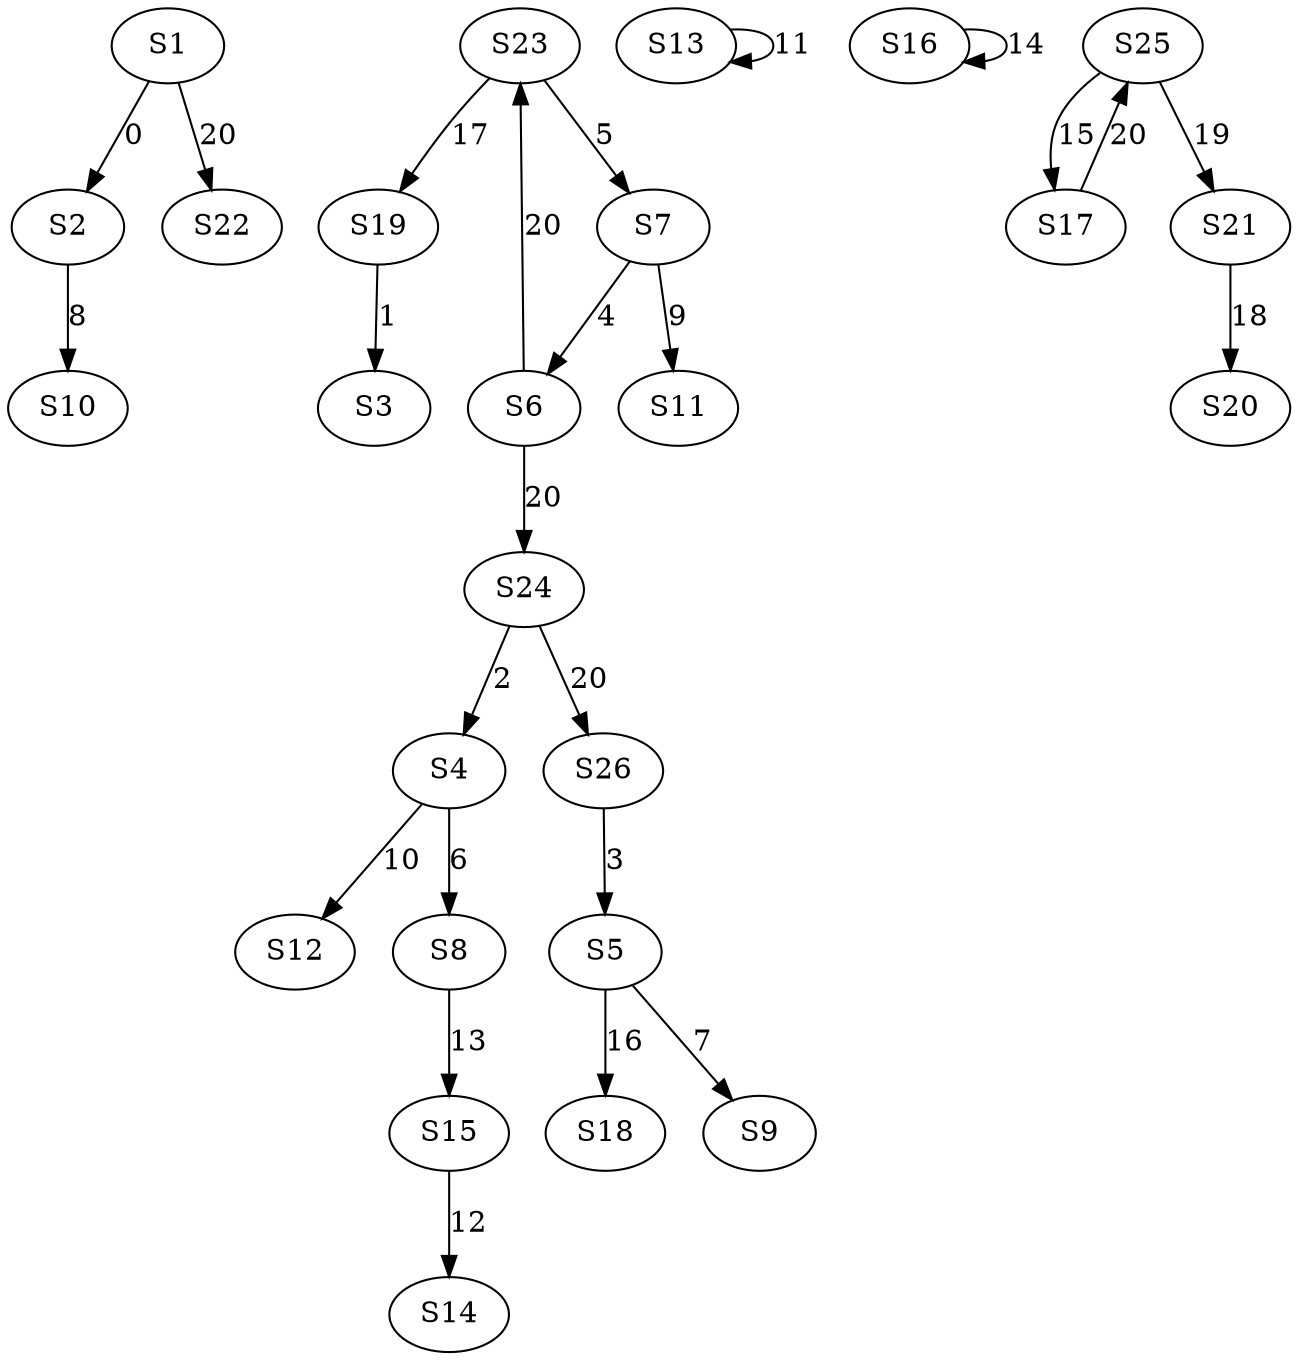strict digraph {
	S1 -> S2 [ label = 0 ];
	S19 -> S3 [ label = 1 ];
	S24 -> S4 [ label = 2 ];
	S26 -> S5 [ label = 3 ];
	S7 -> S6 [ label = 4 ];
	S23 -> S7 [ label = 5 ];
	S4 -> S8 [ label = 6 ];
	S5 -> S9 [ label = 7 ];
	S2 -> S10 [ label = 8 ];
	S7 -> S11 [ label = 9 ];
	S4 -> S12 [ label = 10 ];
	S13 -> S13 [ label = 11 ];
	S15 -> S14 [ label = 12 ];
	S8 -> S15 [ label = 13 ];
	S16 -> S16 [ label = 14 ];
	S25 -> S17 [ label = 15 ];
	S5 -> S18 [ label = 16 ];
	S23 -> S19 [ label = 17 ];
	S21 -> S20 [ label = 18 ];
	S25 -> S21 [ label = 19 ];
	S1 -> S22 [ label = 20 ];
	S6 -> S23 [ label = 20 ];
	S6 -> S24 [ label = 20 ];
	S17 -> S25 [ label = 20 ];
	S24 -> S26 [ label = 20 ];
}